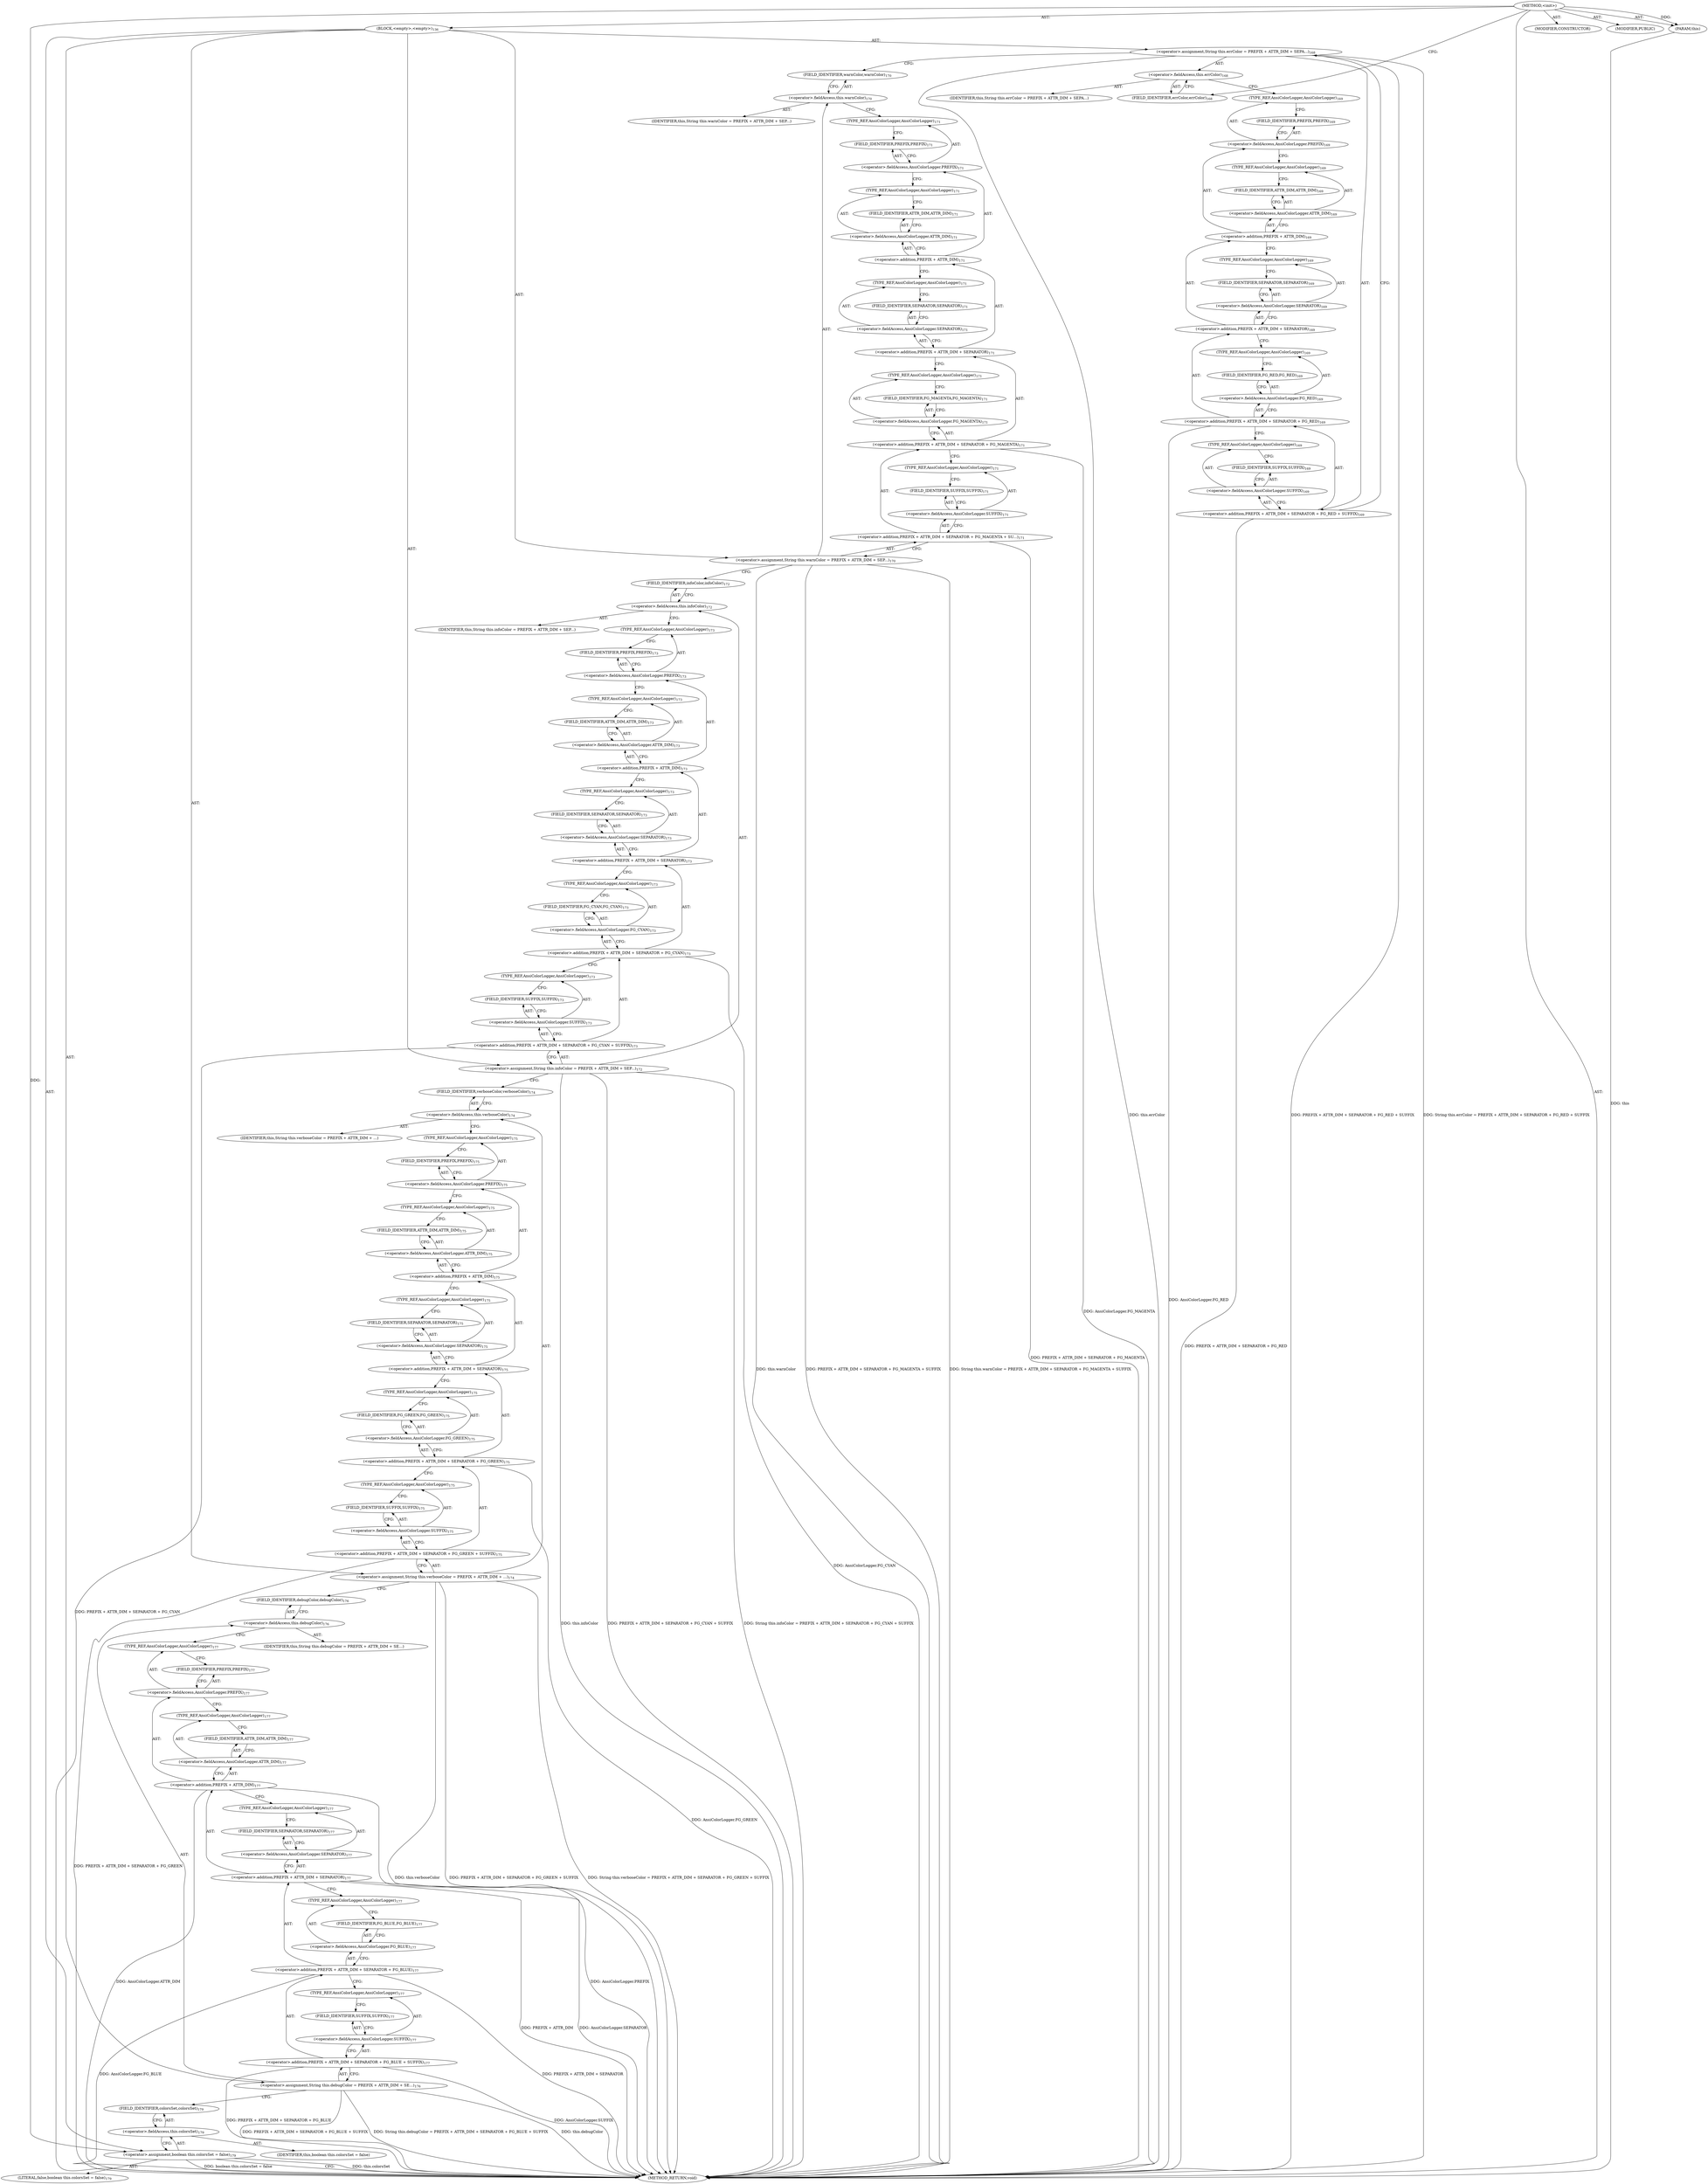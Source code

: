 digraph "&lt;init&gt;" {  
"111669149698" [label = <(METHOD,&lt;init&gt;)> ]
"115964116997" [label = <(PARAM,this)> ]
"25769803800" [label = <(BLOCK,&lt;empty&gt;,&lt;empty&gt;)<SUB>136</SUB>> ]
"30064771174" [label = <(&lt;operator&gt;.assignment,String this.errColor = PREFIX + ATTR_DIM + SEPA...)<SUB>168</SUB>> ]
"30064771175" [label = <(&lt;operator&gt;.fieldAccess,this.errColor)<SUB>168</SUB>> ]
"68719476812" [label = <(IDENTIFIER,this,String this.errColor = PREFIX + ATTR_DIM + SEPA...)> ]
"55834574880" [label = <(FIELD_IDENTIFIER,errColor,errColor)<SUB>168</SUB>> ]
"30064771176" [label = <(&lt;operator&gt;.addition,PREFIX + ATTR_DIM + SEPARATOR + FG_RED + SUFFIX)<SUB>169</SUB>> ]
"30064771177" [label = <(&lt;operator&gt;.addition,PREFIX + ATTR_DIM + SEPARATOR + FG_RED)<SUB>169</SUB>> ]
"30064771178" [label = <(&lt;operator&gt;.addition,PREFIX + ATTR_DIM + SEPARATOR)<SUB>169</SUB>> ]
"30064771179" [label = <(&lt;operator&gt;.addition,PREFIX + ATTR_DIM)<SUB>169</SUB>> ]
"30064771180" [label = <(&lt;operator&gt;.fieldAccess,AnsiColorLogger.PREFIX)<SUB>169</SUB>> ]
"180388626447" [label = <(TYPE_REF,AnsiColorLogger,AnsiColorLogger)<SUB>169</SUB>> ]
"55834574881" [label = <(FIELD_IDENTIFIER,PREFIX,PREFIX)<SUB>169</SUB>> ]
"30064771181" [label = <(&lt;operator&gt;.fieldAccess,AnsiColorLogger.ATTR_DIM)<SUB>169</SUB>> ]
"180388626448" [label = <(TYPE_REF,AnsiColorLogger,AnsiColorLogger)<SUB>169</SUB>> ]
"55834574882" [label = <(FIELD_IDENTIFIER,ATTR_DIM,ATTR_DIM)<SUB>169</SUB>> ]
"30064771182" [label = <(&lt;operator&gt;.fieldAccess,AnsiColorLogger.SEPARATOR)<SUB>169</SUB>> ]
"180388626449" [label = <(TYPE_REF,AnsiColorLogger,AnsiColorLogger)<SUB>169</SUB>> ]
"55834574883" [label = <(FIELD_IDENTIFIER,SEPARATOR,SEPARATOR)<SUB>169</SUB>> ]
"30064771183" [label = <(&lt;operator&gt;.fieldAccess,AnsiColorLogger.FG_RED)<SUB>169</SUB>> ]
"180388626450" [label = <(TYPE_REF,AnsiColorLogger,AnsiColorLogger)<SUB>169</SUB>> ]
"55834574884" [label = <(FIELD_IDENTIFIER,FG_RED,FG_RED)<SUB>169</SUB>> ]
"30064771184" [label = <(&lt;operator&gt;.fieldAccess,AnsiColorLogger.SUFFIX)<SUB>169</SUB>> ]
"180388626451" [label = <(TYPE_REF,AnsiColorLogger,AnsiColorLogger)<SUB>169</SUB>> ]
"55834574885" [label = <(FIELD_IDENTIFIER,SUFFIX,SUFFIX)<SUB>169</SUB>> ]
"30064771185" [label = <(&lt;operator&gt;.assignment,String this.warnColor = PREFIX + ATTR_DIM + SEP...)<SUB>170</SUB>> ]
"30064771186" [label = <(&lt;operator&gt;.fieldAccess,this.warnColor)<SUB>170</SUB>> ]
"68719476813" [label = <(IDENTIFIER,this,String this.warnColor = PREFIX + ATTR_DIM + SEP...)> ]
"55834574886" [label = <(FIELD_IDENTIFIER,warnColor,warnColor)<SUB>170</SUB>> ]
"30064771187" [label = <(&lt;operator&gt;.addition,PREFIX + ATTR_DIM + SEPARATOR + FG_MAGENTA + SU...)<SUB>171</SUB>> ]
"30064771188" [label = <(&lt;operator&gt;.addition,PREFIX + ATTR_DIM + SEPARATOR + FG_MAGENTA)<SUB>171</SUB>> ]
"30064771189" [label = <(&lt;operator&gt;.addition,PREFIX + ATTR_DIM + SEPARATOR)<SUB>171</SUB>> ]
"30064771190" [label = <(&lt;operator&gt;.addition,PREFIX + ATTR_DIM)<SUB>171</SUB>> ]
"30064771191" [label = <(&lt;operator&gt;.fieldAccess,AnsiColorLogger.PREFIX)<SUB>171</SUB>> ]
"180388626452" [label = <(TYPE_REF,AnsiColorLogger,AnsiColorLogger)<SUB>171</SUB>> ]
"55834574887" [label = <(FIELD_IDENTIFIER,PREFIX,PREFIX)<SUB>171</SUB>> ]
"30064771192" [label = <(&lt;operator&gt;.fieldAccess,AnsiColorLogger.ATTR_DIM)<SUB>171</SUB>> ]
"180388626453" [label = <(TYPE_REF,AnsiColorLogger,AnsiColorLogger)<SUB>171</SUB>> ]
"55834574888" [label = <(FIELD_IDENTIFIER,ATTR_DIM,ATTR_DIM)<SUB>171</SUB>> ]
"30064771193" [label = <(&lt;operator&gt;.fieldAccess,AnsiColorLogger.SEPARATOR)<SUB>171</SUB>> ]
"180388626454" [label = <(TYPE_REF,AnsiColorLogger,AnsiColorLogger)<SUB>171</SUB>> ]
"55834574889" [label = <(FIELD_IDENTIFIER,SEPARATOR,SEPARATOR)<SUB>171</SUB>> ]
"30064771194" [label = <(&lt;operator&gt;.fieldAccess,AnsiColorLogger.FG_MAGENTA)<SUB>171</SUB>> ]
"180388626455" [label = <(TYPE_REF,AnsiColorLogger,AnsiColorLogger)<SUB>171</SUB>> ]
"55834574890" [label = <(FIELD_IDENTIFIER,FG_MAGENTA,FG_MAGENTA)<SUB>171</SUB>> ]
"30064771195" [label = <(&lt;operator&gt;.fieldAccess,AnsiColorLogger.SUFFIX)<SUB>171</SUB>> ]
"180388626456" [label = <(TYPE_REF,AnsiColorLogger,AnsiColorLogger)<SUB>171</SUB>> ]
"55834574891" [label = <(FIELD_IDENTIFIER,SUFFIX,SUFFIX)<SUB>171</SUB>> ]
"30064771196" [label = <(&lt;operator&gt;.assignment,String this.infoColor = PREFIX + ATTR_DIM + SEP...)<SUB>172</SUB>> ]
"30064771197" [label = <(&lt;operator&gt;.fieldAccess,this.infoColor)<SUB>172</SUB>> ]
"68719476814" [label = <(IDENTIFIER,this,String this.infoColor = PREFIX + ATTR_DIM + SEP...)> ]
"55834574892" [label = <(FIELD_IDENTIFIER,infoColor,infoColor)<SUB>172</SUB>> ]
"30064771198" [label = <(&lt;operator&gt;.addition,PREFIX + ATTR_DIM + SEPARATOR + FG_CYAN + SUFFIX)<SUB>173</SUB>> ]
"30064771199" [label = <(&lt;operator&gt;.addition,PREFIX + ATTR_DIM + SEPARATOR + FG_CYAN)<SUB>173</SUB>> ]
"30064771200" [label = <(&lt;operator&gt;.addition,PREFIX + ATTR_DIM + SEPARATOR)<SUB>173</SUB>> ]
"30064771201" [label = <(&lt;operator&gt;.addition,PREFIX + ATTR_DIM)<SUB>173</SUB>> ]
"30064771202" [label = <(&lt;operator&gt;.fieldAccess,AnsiColorLogger.PREFIX)<SUB>173</SUB>> ]
"180388626457" [label = <(TYPE_REF,AnsiColorLogger,AnsiColorLogger)<SUB>173</SUB>> ]
"55834574893" [label = <(FIELD_IDENTIFIER,PREFIX,PREFIX)<SUB>173</SUB>> ]
"30064771203" [label = <(&lt;operator&gt;.fieldAccess,AnsiColorLogger.ATTR_DIM)<SUB>173</SUB>> ]
"180388626458" [label = <(TYPE_REF,AnsiColorLogger,AnsiColorLogger)<SUB>173</SUB>> ]
"55834574894" [label = <(FIELD_IDENTIFIER,ATTR_DIM,ATTR_DIM)<SUB>173</SUB>> ]
"30064771204" [label = <(&lt;operator&gt;.fieldAccess,AnsiColorLogger.SEPARATOR)<SUB>173</SUB>> ]
"180388626459" [label = <(TYPE_REF,AnsiColorLogger,AnsiColorLogger)<SUB>173</SUB>> ]
"55834574895" [label = <(FIELD_IDENTIFIER,SEPARATOR,SEPARATOR)<SUB>173</SUB>> ]
"30064771205" [label = <(&lt;operator&gt;.fieldAccess,AnsiColorLogger.FG_CYAN)<SUB>173</SUB>> ]
"180388626460" [label = <(TYPE_REF,AnsiColorLogger,AnsiColorLogger)<SUB>173</SUB>> ]
"55834574896" [label = <(FIELD_IDENTIFIER,FG_CYAN,FG_CYAN)<SUB>173</SUB>> ]
"30064771206" [label = <(&lt;operator&gt;.fieldAccess,AnsiColorLogger.SUFFIX)<SUB>173</SUB>> ]
"180388626461" [label = <(TYPE_REF,AnsiColorLogger,AnsiColorLogger)<SUB>173</SUB>> ]
"55834574897" [label = <(FIELD_IDENTIFIER,SUFFIX,SUFFIX)<SUB>173</SUB>> ]
"30064771207" [label = <(&lt;operator&gt;.assignment,String this.verboseColor = PREFIX + ATTR_DIM + ...)<SUB>174</SUB>> ]
"30064771208" [label = <(&lt;operator&gt;.fieldAccess,this.verboseColor)<SUB>174</SUB>> ]
"68719476815" [label = <(IDENTIFIER,this,String this.verboseColor = PREFIX + ATTR_DIM + ...)> ]
"55834574898" [label = <(FIELD_IDENTIFIER,verboseColor,verboseColor)<SUB>174</SUB>> ]
"30064771209" [label = <(&lt;operator&gt;.addition,PREFIX + ATTR_DIM + SEPARATOR + FG_GREEN + SUFFIX)<SUB>175</SUB>> ]
"30064771210" [label = <(&lt;operator&gt;.addition,PREFIX + ATTR_DIM + SEPARATOR + FG_GREEN)<SUB>175</SUB>> ]
"30064771211" [label = <(&lt;operator&gt;.addition,PREFIX + ATTR_DIM + SEPARATOR)<SUB>175</SUB>> ]
"30064771212" [label = <(&lt;operator&gt;.addition,PREFIX + ATTR_DIM)<SUB>175</SUB>> ]
"30064771213" [label = <(&lt;operator&gt;.fieldAccess,AnsiColorLogger.PREFIX)<SUB>175</SUB>> ]
"180388626462" [label = <(TYPE_REF,AnsiColorLogger,AnsiColorLogger)<SUB>175</SUB>> ]
"55834574899" [label = <(FIELD_IDENTIFIER,PREFIX,PREFIX)<SUB>175</SUB>> ]
"30064771214" [label = <(&lt;operator&gt;.fieldAccess,AnsiColorLogger.ATTR_DIM)<SUB>175</SUB>> ]
"180388626463" [label = <(TYPE_REF,AnsiColorLogger,AnsiColorLogger)<SUB>175</SUB>> ]
"55834574900" [label = <(FIELD_IDENTIFIER,ATTR_DIM,ATTR_DIM)<SUB>175</SUB>> ]
"30064771215" [label = <(&lt;operator&gt;.fieldAccess,AnsiColorLogger.SEPARATOR)<SUB>175</SUB>> ]
"180388626464" [label = <(TYPE_REF,AnsiColorLogger,AnsiColorLogger)<SUB>175</SUB>> ]
"55834574901" [label = <(FIELD_IDENTIFIER,SEPARATOR,SEPARATOR)<SUB>175</SUB>> ]
"30064771216" [label = <(&lt;operator&gt;.fieldAccess,AnsiColorLogger.FG_GREEN)<SUB>175</SUB>> ]
"180388626465" [label = <(TYPE_REF,AnsiColorLogger,AnsiColorLogger)<SUB>175</SUB>> ]
"55834574902" [label = <(FIELD_IDENTIFIER,FG_GREEN,FG_GREEN)<SUB>175</SUB>> ]
"30064771217" [label = <(&lt;operator&gt;.fieldAccess,AnsiColorLogger.SUFFIX)<SUB>175</SUB>> ]
"180388626466" [label = <(TYPE_REF,AnsiColorLogger,AnsiColorLogger)<SUB>175</SUB>> ]
"55834574903" [label = <(FIELD_IDENTIFIER,SUFFIX,SUFFIX)<SUB>175</SUB>> ]
"30064771218" [label = <(&lt;operator&gt;.assignment,String this.debugColor = PREFIX + ATTR_DIM + SE...)<SUB>176</SUB>> ]
"30064771219" [label = <(&lt;operator&gt;.fieldAccess,this.debugColor)<SUB>176</SUB>> ]
"68719476816" [label = <(IDENTIFIER,this,String this.debugColor = PREFIX + ATTR_DIM + SE...)> ]
"55834574904" [label = <(FIELD_IDENTIFIER,debugColor,debugColor)<SUB>176</SUB>> ]
"30064771220" [label = <(&lt;operator&gt;.addition,PREFIX + ATTR_DIM + SEPARATOR + FG_BLUE + SUFFIX)<SUB>177</SUB>> ]
"30064771221" [label = <(&lt;operator&gt;.addition,PREFIX + ATTR_DIM + SEPARATOR + FG_BLUE)<SUB>177</SUB>> ]
"30064771222" [label = <(&lt;operator&gt;.addition,PREFIX + ATTR_DIM + SEPARATOR)<SUB>177</SUB>> ]
"30064771223" [label = <(&lt;operator&gt;.addition,PREFIX + ATTR_DIM)<SUB>177</SUB>> ]
"30064771224" [label = <(&lt;operator&gt;.fieldAccess,AnsiColorLogger.PREFIX)<SUB>177</SUB>> ]
"180388626467" [label = <(TYPE_REF,AnsiColorLogger,AnsiColorLogger)<SUB>177</SUB>> ]
"55834574905" [label = <(FIELD_IDENTIFIER,PREFIX,PREFIX)<SUB>177</SUB>> ]
"30064771225" [label = <(&lt;operator&gt;.fieldAccess,AnsiColorLogger.ATTR_DIM)<SUB>177</SUB>> ]
"180388626468" [label = <(TYPE_REF,AnsiColorLogger,AnsiColorLogger)<SUB>177</SUB>> ]
"55834574906" [label = <(FIELD_IDENTIFIER,ATTR_DIM,ATTR_DIM)<SUB>177</SUB>> ]
"30064771226" [label = <(&lt;operator&gt;.fieldAccess,AnsiColorLogger.SEPARATOR)<SUB>177</SUB>> ]
"180388626469" [label = <(TYPE_REF,AnsiColorLogger,AnsiColorLogger)<SUB>177</SUB>> ]
"55834574907" [label = <(FIELD_IDENTIFIER,SEPARATOR,SEPARATOR)<SUB>177</SUB>> ]
"30064771227" [label = <(&lt;operator&gt;.fieldAccess,AnsiColorLogger.FG_BLUE)<SUB>177</SUB>> ]
"180388626470" [label = <(TYPE_REF,AnsiColorLogger,AnsiColorLogger)<SUB>177</SUB>> ]
"55834574908" [label = <(FIELD_IDENTIFIER,FG_BLUE,FG_BLUE)<SUB>177</SUB>> ]
"30064771228" [label = <(&lt;operator&gt;.fieldAccess,AnsiColorLogger.SUFFIX)<SUB>177</SUB>> ]
"180388626471" [label = <(TYPE_REF,AnsiColorLogger,AnsiColorLogger)<SUB>177</SUB>> ]
"55834574909" [label = <(FIELD_IDENTIFIER,SUFFIX,SUFFIX)<SUB>177</SUB>> ]
"30064771229" [label = <(&lt;operator&gt;.assignment,boolean this.colorsSet = false)<SUB>179</SUB>> ]
"30064771230" [label = <(&lt;operator&gt;.fieldAccess,this.colorsSet)<SUB>179</SUB>> ]
"68719476817" [label = <(IDENTIFIER,this,boolean this.colorsSet = false)> ]
"55834574910" [label = <(FIELD_IDENTIFIER,colorsSet,colorsSet)<SUB>179</SUB>> ]
"90194313240" [label = <(LITERAL,false,boolean this.colorsSet = false)<SUB>179</SUB>> ]
"133143986206" [label = <(MODIFIER,CONSTRUCTOR)> ]
"133143986207" [label = <(MODIFIER,PUBLIC)> ]
"128849018882" [label = <(METHOD_RETURN,void)> ]
  "111669149698" -> "115964116997"  [ label = "AST: "] 
  "111669149698" -> "25769803800"  [ label = "AST: "] 
  "111669149698" -> "133143986206"  [ label = "AST: "] 
  "111669149698" -> "133143986207"  [ label = "AST: "] 
  "111669149698" -> "128849018882"  [ label = "AST: "] 
  "25769803800" -> "30064771174"  [ label = "AST: "] 
  "25769803800" -> "30064771185"  [ label = "AST: "] 
  "25769803800" -> "30064771196"  [ label = "AST: "] 
  "25769803800" -> "30064771207"  [ label = "AST: "] 
  "25769803800" -> "30064771218"  [ label = "AST: "] 
  "25769803800" -> "30064771229"  [ label = "AST: "] 
  "30064771174" -> "30064771175"  [ label = "AST: "] 
  "30064771174" -> "30064771176"  [ label = "AST: "] 
  "30064771175" -> "68719476812"  [ label = "AST: "] 
  "30064771175" -> "55834574880"  [ label = "AST: "] 
  "30064771176" -> "30064771177"  [ label = "AST: "] 
  "30064771176" -> "30064771184"  [ label = "AST: "] 
  "30064771177" -> "30064771178"  [ label = "AST: "] 
  "30064771177" -> "30064771183"  [ label = "AST: "] 
  "30064771178" -> "30064771179"  [ label = "AST: "] 
  "30064771178" -> "30064771182"  [ label = "AST: "] 
  "30064771179" -> "30064771180"  [ label = "AST: "] 
  "30064771179" -> "30064771181"  [ label = "AST: "] 
  "30064771180" -> "180388626447"  [ label = "AST: "] 
  "30064771180" -> "55834574881"  [ label = "AST: "] 
  "30064771181" -> "180388626448"  [ label = "AST: "] 
  "30064771181" -> "55834574882"  [ label = "AST: "] 
  "30064771182" -> "180388626449"  [ label = "AST: "] 
  "30064771182" -> "55834574883"  [ label = "AST: "] 
  "30064771183" -> "180388626450"  [ label = "AST: "] 
  "30064771183" -> "55834574884"  [ label = "AST: "] 
  "30064771184" -> "180388626451"  [ label = "AST: "] 
  "30064771184" -> "55834574885"  [ label = "AST: "] 
  "30064771185" -> "30064771186"  [ label = "AST: "] 
  "30064771185" -> "30064771187"  [ label = "AST: "] 
  "30064771186" -> "68719476813"  [ label = "AST: "] 
  "30064771186" -> "55834574886"  [ label = "AST: "] 
  "30064771187" -> "30064771188"  [ label = "AST: "] 
  "30064771187" -> "30064771195"  [ label = "AST: "] 
  "30064771188" -> "30064771189"  [ label = "AST: "] 
  "30064771188" -> "30064771194"  [ label = "AST: "] 
  "30064771189" -> "30064771190"  [ label = "AST: "] 
  "30064771189" -> "30064771193"  [ label = "AST: "] 
  "30064771190" -> "30064771191"  [ label = "AST: "] 
  "30064771190" -> "30064771192"  [ label = "AST: "] 
  "30064771191" -> "180388626452"  [ label = "AST: "] 
  "30064771191" -> "55834574887"  [ label = "AST: "] 
  "30064771192" -> "180388626453"  [ label = "AST: "] 
  "30064771192" -> "55834574888"  [ label = "AST: "] 
  "30064771193" -> "180388626454"  [ label = "AST: "] 
  "30064771193" -> "55834574889"  [ label = "AST: "] 
  "30064771194" -> "180388626455"  [ label = "AST: "] 
  "30064771194" -> "55834574890"  [ label = "AST: "] 
  "30064771195" -> "180388626456"  [ label = "AST: "] 
  "30064771195" -> "55834574891"  [ label = "AST: "] 
  "30064771196" -> "30064771197"  [ label = "AST: "] 
  "30064771196" -> "30064771198"  [ label = "AST: "] 
  "30064771197" -> "68719476814"  [ label = "AST: "] 
  "30064771197" -> "55834574892"  [ label = "AST: "] 
  "30064771198" -> "30064771199"  [ label = "AST: "] 
  "30064771198" -> "30064771206"  [ label = "AST: "] 
  "30064771199" -> "30064771200"  [ label = "AST: "] 
  "30064771199" -> "30064771205"  [ label = "AST: "] 
  "30064771200" -> "30064771201"  [ label = "AST: "] 
  "30064771200" -> "30064771204"  [ label = "AST: "] 
  "30064771201" -> "30064771202"  [ label = "AST: "] 
  "30064771201" -> "30064771203"  [ label = "AST: "] 
  "30064771202" -> "180388626457"  [ label = "AST: "] 
  "30064771202" -> "55834574893"  [ label = "AST: "] 
  "30064771203" -> "180388626458"  [ label = "AST: "] 
  "30064771203" -> "55834574894"  [ label = "AST: "] 
  "30064771204" -> "180388626459"  [ label = "AST: "] 
  "30064771204" -> "55834574895"  [ label = "AST: "] 
  "30064771205" -> "180388626460"  [ label = "AST: "] 
  "30064771205" -> "55834574896"  [ label = "AST: "] 
  "30064771206" -> "180388626461"  [ label = "AST: "] 
  "30064771206" -> "55834574897"  [ label = "AST: "] 
  "30064771207" -> "30064771208"  [ label = "AST: "] 
  "30064771207" -> "30064771209"  [ label = "AST: "] 
  "30064771208" -> "68719476815"  [ label = "AST: "] 
  "30064771208" -> "55834574898"  [ label = "AST: "] 
  "30064771209" -> "30064771210"  [ label = "AST: "] 
  "30064771209" -> "30064771217"  [ label = "AST: "] 
  "30064771210" -> "30064771211"  [ label = "AST: "] 
  "30064771210" -> "30064771216"  [ label = "AST: "] 
  "30064771211" -> "30064771212"  [ label = "AST: "] 
  "30064771211" -> "30064771215"  [ label = "AST: "] 
  "30064771212" -> "30064771213"  [ label = "AST: "] 
  "30064771212" -> "30064771214"  [ label = "AST: "] 
  "30064771213" -> "180388626462"  [ label = "AST: "] 
  "30064771213" -> "55834574899"  [ label = "AST: "] 
  "30064771214" -> "180388626463"  [ label = "AST: "] 
  "30064771214" -> "55834574900"  [ label = "AST: "] 
  "30064771215" -> "180388626464"  [ label = "AST: "] 
  "30064771215" -> "55834574901"  [ label = "AST: "] 
  "30064771216" -> "180388626465"  [ label = "AST: "] 
  "30064771216" -> "55834574902"  [ label = "AST: "] 
  "30064771217" -> "180388626466"  [ label = "AST: "] 
  "30064771217" -> "55834574903"  [ label = "AST: "] 
  "30064771218" -> "30064771219"  [ label = "AST: "] 
  "30064771218" -> "30064771220"  [ label = "AST: "] 
  "30064771219" -> "68719476816"  [ label = "AST: "] 
  "30064771219" -> "55834574904"  [ label = "AST: "] 
  "30064771220" -> "30064771221"  [ label = "AST: "] 
  "30064771220" -> "30064771228"  [ label = "AST: "] 
  "30064771221" -> "30064771222"  [ label = "AST: "] 
  "30064771221" -> "30064771227"  [ label = "AST: "] 
  "30064771222" -> "30064771223"  [ label = "AST: "] 
  "30064771222" -> "30064771226"  [ label = "AST: "] 
  "30064771223" -> "30064771224"  [ label = "AST: "] 
  "30064771223" -> "30064771225"  [ label = "AST: "] 
  "30064771224" -> "180388626467"  [ label = "AST: "] 
  "30064771224" -> "55834574905"  [ label = "AST: "] 
  "30064771225" -> "180388626468"  [ label = "AST: "] 
  "30064771225" -> "55834574906"  [ label = "AST: "] 
  "30064771226" -> "180388626469"  [ label = "AST: "] 
  "30064771226" -> "55834574907"  [ label = "AST: "] 
  "30064771227" -> "180388626470"  [ label = "AST: "] 
  "30064771227" -> "55834574908"  [ label = "AST: "] 
  "30064771228" -> "180388626471"  [ label = "AST: "] 
  "30064771228" -> "55834574909"  [ label = "AST: "] 
  "30064771229" -> "30064771230"  [ label = "AST: "] 
  "30064771229" -> "90194313240"  [ label = "AST: "] 
  "30064771230" -> "68719476817"  [ label = "AST: "] 
  "30064771230" -> "55834574910"  [ label = "AST: "] 
  "30064771174" -> "55834574886"  [ label = "CFG: "] 
  "30064771185" -> "55834574892"  [ label = "CFG: "] 
  "30064771196" -> "55834574898"  [ label = "CFG: "] 
  "30064771207" -> "55834574904"  [ label = "CFG: "] 
  "30064771218" -> "55834574910"  [ label = "CFG: "] 
  "30064771229" -> "128849018882"  [ label = "CFG: "] 
  "30064771175" -> "180388626447"  [ label = "CFG: "] 
  "30064771176" -> "30064771174"  [ label = "CFG: "] 
  "30064771186" -> "180388626452"  [ label = "CFG: "] 
  "30064771187" -> "30064771185"  [ label = "CFG: "] 
  "30064771197" -> "180388626457"  [ label = "CFG: "] 
  "30064771198" -> "30064771196"  [ label = "CFG: "] 
  "30064771208" -> "180388626462"  [ label = "CFG: "] 
  "30064771209" -> "30064771207"  [ label = "CFG: "] 
  "30064771219" -> "180388626467"  [ label = "CFG: "] 
  "30064771220" -> "30064771218"  [ label = "CFG: "] 
  "30064771230" -> "30064771229"  [ label = "CFG: "] 
  "55834574880" -> "30064771175"  [ label = "CFG: "] 
  "30064771177" -> "180388626451"  [ label = "CFG: "] 
  "30064771184" -> "30064771176"  [ label = "CFG: "] 
  "55834574886" -> "30064771186"  [ label = "CFG: "] 
  "30064771188" -> "180388626456"  [ label = "CFG: "] 
  "30064771195" -> "30064771187"  [ label = "CFG: "] 
  "55834574892" -> "30064771197"  [ label = "CFG: "] 
  "30064771199" -> "180388626461"  [ label = "CFG: "] 
  "30064771206" -> "30064771198"  [ label = "CFG: "] 
  "55834574898" -> "30064771208"  [ label = "CFG: "] 
  "30064771210" -> "180388626466"  [ label = "CFG: "] 
  "30064771217" -> "30064771209"  [ label = "CFG: "] 
  "55834574904" -> "30064771219"  [ label = "CFG: "] 
  "30064771221" -> "180388626471"  [ label = "CFG: "] 
  "30064771228" -> "30064771220"  [ label = "CFG: "] 
  "55834574910" -> "30064771230"  [ label = "CFG: "] 
  "30064771178" -> "180388626450"  [ label = "CFG: "] 
  "30064771183" -> "30064771177"  [ label = "CFG: "] 
  "180388626451" -> "55834574885"  [ label = "CFG: "] 
  "55834574885" -> "30064771184"  [ label = "CFG: "] 
  "30064771189" -> "180388626455"  [ label = "CFG: "] 
  "30064771194" -> "30064771188"  [ label = "CFG: "] 
  "180388626456" -> "55834574891"  [ label = "CFG: "] 
  "55834574891" -> "30064771195"  [ label = "CFG: "] 
  "30064771200" -> "180388626460"  [ label = "CFG: "] 
  "30064771205" -> "30064771199"  [ label = "CFG: "] 
  "180388626461" -> "55834574897"  [ label = "CFG: "] 
  "55834574897" -> "30064771206"  [ label = "CFG: "] 
  "30064771211" -> "180388626465"  [ label = "CFG: "] 
  "30064771216" -> "30064771210"  [ label = "CFG: "] 
  "180388626466" -> "55834574903"  [ label = "CFG: "] 
  "55834574903" -> "30064771217"  [ label = "CFG: "] 
  "30064771222" -> "180388626470"  [ label = "CFG: "] 
  "30064771227" -> "30064771221"  [ label = "CFG: "] 
  "180388626471" -> "55834574909"  [ label = "CFG: "] 
  "55834574909" -> "30064771228"  [ label = "CFG: "] 
  "30064771179" -> "180388626449"  [ label = "CFG: "] 
  "30064771182" -> "30064771178"  [ label = "CFG: "] 
  "180388626450" -> "55834574884"  [ label = "CFG: "] 
  "55834574884" -> "30064771183"  [ label = "CFG: "] 
  "30064771190" -> "180388626454"  [ label = "CFG: "] 
  "30064771193" -> "30064771189"  [ label = "CFG: "] 
  "180388626455" -> "55834574890"  [ label = "CFG: "] 
  "55834574890" -> "30064771194"  [ label = "CFG: "] 
  "30064771201" -> "180388626459"  [ label = "CFG: "] 
  "30064771204" -> "30064771200"  [ label = "CFG: "] 
  "180388626460" -> "55834574896"  [ label = "CFG: "] 
  "55834574896" -> "30064771205"  [ label = "CFG: "] 
  "30064771212" -> "180388626464"  [ label = "CFG: "] 
  "30064771215" -> "30064771211"  [ label = "CFG: "] 
  "180388626465" -> "55834574902"  [ label = "CFG: "] 
  "55834574902" -> "30064771216"  [ label = "CFG: "] 
  "30064771223" -> "180388626469"  [ label = "CFG: "] 
  "30064771226" -> "30064771222"  [ label = "CFG: "] 
  "180388626470" -> "55834574908"  [ label = "CFG: "] 
  "55834574908" -> "30064771227"  [ label = "CFG: "] 
  "30064771180" -> "180388626448"  [ label = "CFG: "] 
  "30064771181" -> "30064771179"  [ label = "CFG: "] 
  "180388626449" -> "55834574883"  [ label = "CFG: "] 
  "55834574883" -> "30064771182"  [ label = "CFG: "] 
  "30064771191" -> "180388626453"  [ label = "CFG: "] 
  "30064771192" -> "30064771190"  [ label = "CFG: "] 
  "180388626454" -> "55834574889"  [ label = "CFG: "] 
  "55834574889" -> "30064771193"  [ label = "CFG: "] 
  "30064771202" -> "180388626458"  [ label = "CFG: "] 
  "30064771203" -> "30064771201"  [ label = "CFG: "] 
  "180388626459" -> "55834574895"  [ label = "CFG: "] 
  "55834574895" -> "30064771204"  [ label = "CFG: "] 
  "30064771213" -> "180388626463"  [ label = "CFG: "] 
  "30064771214" -> "30064771212"  [ label = "CFG: "] 
  "180388626464" -> "55834574901"  [ label = "CFG: "] 
  "55834574901" -> "30064771215"  [ label = "CFG: "] 
  "30064771224" -> "180388626468"  [ label = "CFG: "] 
  "30064771225" -> "30064771223"  [ label = "CFG: "] 
  "180388626469" -> "55834574907"  [ label = "CFG: "] 
  "55834574907" -> "30064771226"  [ label = "CFG: "] 
  "180388626447" -> "55834574881"  [ label = "CFG: "] 
  "55834574881" -> "30064771180"  [ label = "CFG: "] 
  "180388626448" -> "55834574882"  [ label = "CFG: "] 
  "55834574882" -> "30064771181"  [ label = "CFG: "] 
  "180388626452" -> "55834574887"  [ label = "CFG: "] 
  "55834574887" -> "30064771191"  [ label = "CFG: "] 
  "180388626453" -> "55834574888"  [ label = "CFG: "] 
  "55834574888" -> "30064771192"  [ label = "CFG: "] 
  "180388626457" -> "55834574893"  [ label = "CFG: "] 
  "55834574893" -> "30064771202"  [ label = "CFG: "] 
  "180388626458" -> "55834574894"  [ label = "CFG: "] 
  "55834574894" -> "30064771203"  [ label = "CFG: "] 
  "180388626462" -> "55834574899"  [ label = "CFG: "] 
  "55834574899" -> "30064771213"  [ label = "CFG: "] 
  "180388626463" -> "55834574900"  [ label = "CFG: "] 
  "55834574900" -> "30064771214"  [ label = "CFG: "] 
  "180388626467" -> "55834574905"  [ label = "CFG: "] 
  "55834574905" -> "30064771224"  [ label = "CFG: "] 
  "180388626468" -> "55834574906"  [ label = "CFG: "] 
  "55834574906" -> "30064771225"  [ label = "CFG: "] 
  "111669149698" -> "55834574880"  [ label = "CFG: "] 
  "115964116997" -> "128849018882"  [ label = "DDG: this"] 
  "30064771174" -> "128849018882"  [ label = "DDG: this.errColor"] 
  "30064771177" -> "128849018882"  [ label = "DDG: AnsiColorLogger.FG_RED"] 
  "30064771176" -> "128849018882"  [ label = "DDG: PREFIX + ATTR_DIM + SEPARATOR + FG_RED"] 
  "30064771174" -> "128849018882"  [ label = "DDG: PREFIX + ATTR_DIM + SEPARATOR + FG_RED + SUFFIX"] 
  "30064771174" -> "128849018882"  [ label = "DDG: String this.errColor = PREFIX + ATTR_DIM + SEPARATOR + FG_RED + SUFFIX"] 
  "30064771185" -> "128849018882"  [ label = "DDG: this.warnColor"] 
  "30064771188" -> "128849018882"  [ label = "DDG: AnsiColorLogger.FG_MAGENTA"] 
  "30064771187" -> "128849018882"  [ label = "DDG: PREFIX + ATTR_DIM + SEPARATOR + FG_MAGENTA"] 
  "30064771185" -> "128849018882"  [ label = "DDG: PREFIX + ATTR_DIM + SEPARATOR + FG_MAGENTA + SUFFIX"] 
  "30064771185" -> "128849018882"  [ label = "DDG: String this.warnColor = PREFIX + ATTR_DIM + SEPARATOR + FG_MAGENTA + SUFFIX"] 
  "30064771196" -> "128849018882"  [ label = "DDG: this.infoColor"] 
  "30064771199" -> "128849018882"  [ label = "DDG: AnsiColorLogger.FG_CYAN"] 
  "30064771198" -> "128849018882"  [ label = "DDG: PREFIX + ATTR_DIM + SEPARATOR + FG_CYAN"] 
  "30064771196" -> "128849018882"  [ label = "DDG: PREFIX + ATTR_DIM + SEPARATOR + FG_CYAN + SUFFIX"] 
  "30064771196" -> "128849018882"  [ label = "DDG: String this.infoColor = PREFIX + ATTR_DIM + SEPARATOR + FG_CYAN + SUFFIX"] 
  "30064771207" -> "128849018882"  [ label = "DDG: this.verboseColor"] 
  "30064771210" -> "128849018882"  [ label = "DDG: AnsiColorLogger.FG_GREEN"] 
  "30064771209" -> "128849018882"  [ label = "DDG: PREFIX + ATTR_DIM + SEPARATOR + FG_GREEN"] 
  "30064771207" -> "128849018882"  [ label = "DDG: PREFIX + ATTR_DIM + SEPARATOR + FG_GREEN + SUFFIX"] 
  "30064771207" -> "128849018882"  [ label = "DDG: String this.verboseColor = PREFIX + ATTR_DIM + SEPARATOR + FG_GREEN + SUFFIX"] 
  "30064771218" -> "128849018882"  [ label = "DDG: this.debugColor"] 
  "30064771223" -> "128849018882"  [ label = "DDG: AnsiColorLogger.PREFIX"] 
  "30064771223" -> "128849018882"  [ label = "DDG: AnsiColorLogger.ATTR_DIM"] 
  "30064771222" -> "128849018882"  [ label = "DDG: PREFIX + ATTR_DIM"] 
  "30064771222" -> "128849018882"  [ label = "DDG: AnsiColorLogger.SEPARATOR"] 
  "30064771221" -> "128849018882"  [ label = "DDG: PREFIX + ATTR_DIM + SEPARATOR"] 
  "30064771221" -> "128849018882"  [ label = "DDG: AnsiColorLogger.FG_BLUE"] 
  "30064771220" -> "128849018882"  [ label = "DDG: PREFIX + ATTR_DIM + SEPARATOR + FG_BLUE"] 
  "30064771220" -> "128849018882"  [ label = "DDG: AnsiColorLogger.SUFFIX"] 
  "30064771218" -> "128849018882"  [ label = "DDG: PREFIX + ATTR_DIM + SEPARATOR + FG_BLUE + SUFFIX"] 
  "30064771218" -> "128849018882"  [ label = "DDG: String this.debugColor = PREFIX + ATTR_DIM + SEPARATOR + FG_BLUE + SUFFIX"] 
  "30064771229" -> "128849018882"  [ label = "DDG: this.colorsSet"] 
  "30064771229" -> "128849018882"  [ label = "DDG: boolean this.colorsSet = false"] 
  "111669149698" -> "115964116997"  [ label = "DDG: "] 
  "111669149698" -> "30064771229"  [ label = "DDG: "] 
}
